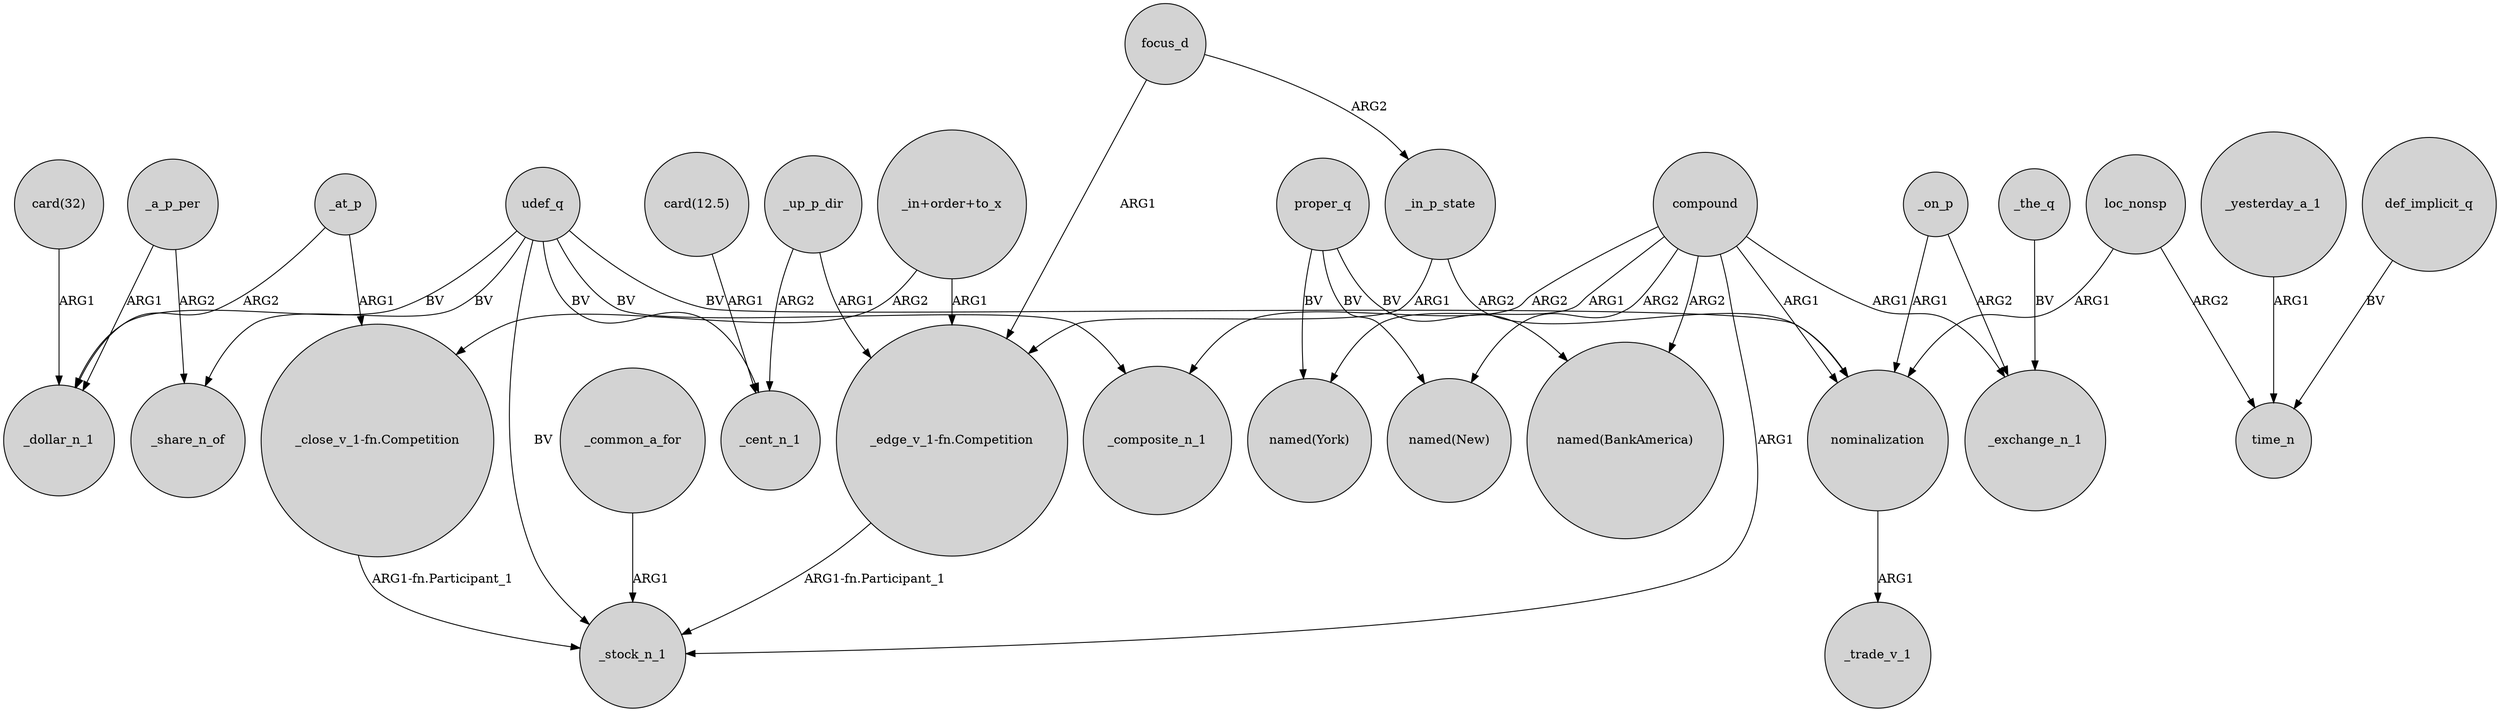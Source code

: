 digraph {
	node [shape=circle style=filled]
	_on_p -> nominalization [label=ARG1]
	_in_p_state -> nominalization [label=ARG2]
	focus_d -> _in_p_state [label=ARG2]
	"_edge_v_1-fn.Competition" -> _stock_n_1 [label="ARG1-fn.Participant_1"]
	_common_a_for -> _stock_n_1 [label=ARG1]
	_at_p -> "_close_v_1-fn.Competition" [label=ARG1]
	compound -> "named(New)" [label=ARG2]
	"_close_v_1-fn.Competition" -> _stock_n_1 [label="ARG1-fn.Participant_1"]
	proper_q -> "named(New)" [label=BV]
	_in_p_state -> "_edge_v_1-fn.Competition" [label=ARG1]
	udef_q -> nominalization [label=BV]
	_yesterday_a_1 -> time_n [label=ARG1]
	proper_q -> "named(BankAmerica)" [label=BV]
	_on_p -> _exchange_n_1 [label=ARG2]
	loc_nonsp -> nominalization [label=ARG1]
	udef_q -> _cent_n_1 [label=BV]
	compound -> _exchange_n_1 [label=ARG1]
	proper_q -> "named(York)" [label=BV]
	compound -> _stock_n_1 [label=ARG1]
	"card(32)" -> _dollar_n_1 [label=ARG1]
	compound -> nominalization [label=ARG1]
	"card(12.5)" -> _cent_n_1 [label=ARG1]
	udef_q -> _stock_n_1 [label=BV]
	_at_p -> _dollar_n_1 [label=ARG2]
	_a_p_per -> _share_n_of [label=ARG2]
	focus_d -> "_edge_v_1-fn.Competition" [label=ARG1]
	"_in+order+to_x" -> "_edge_v_1-fn.Competition" [label=ARG1]
	udef_q -> _share_n_of [label=BV]
	_up_p_dir -> _cent_n_1 [label=ARG2]
	udef_q -> _dollar_n_1 [label=BV]
	_a_p_per -> _dollar_n_1 [label=ARG1]
	"_in+order+to_x" -> "_close_v_1-fn.Competition" [label=ARG2]
	udef_q -> _composite_n_1 [label=BV]
	_up_p_dir -> "_edge_v_1-fn.Competition" [label=ARG1]
	loc_nonsp -> time_n [label=ARG2]
	compound -> "named(York)" [label=ARG1]
	_the_q -> _exchange_n_1 [label=BV]
	def_implicit_q -> time_n [label=BV]
	compound -> _composite_n_1 [label=ARG2]
	compound -> "named(BankAmerica)" [label=ARG2]
	nominalization -> _trade_v_1 [label=ARG1]
}
